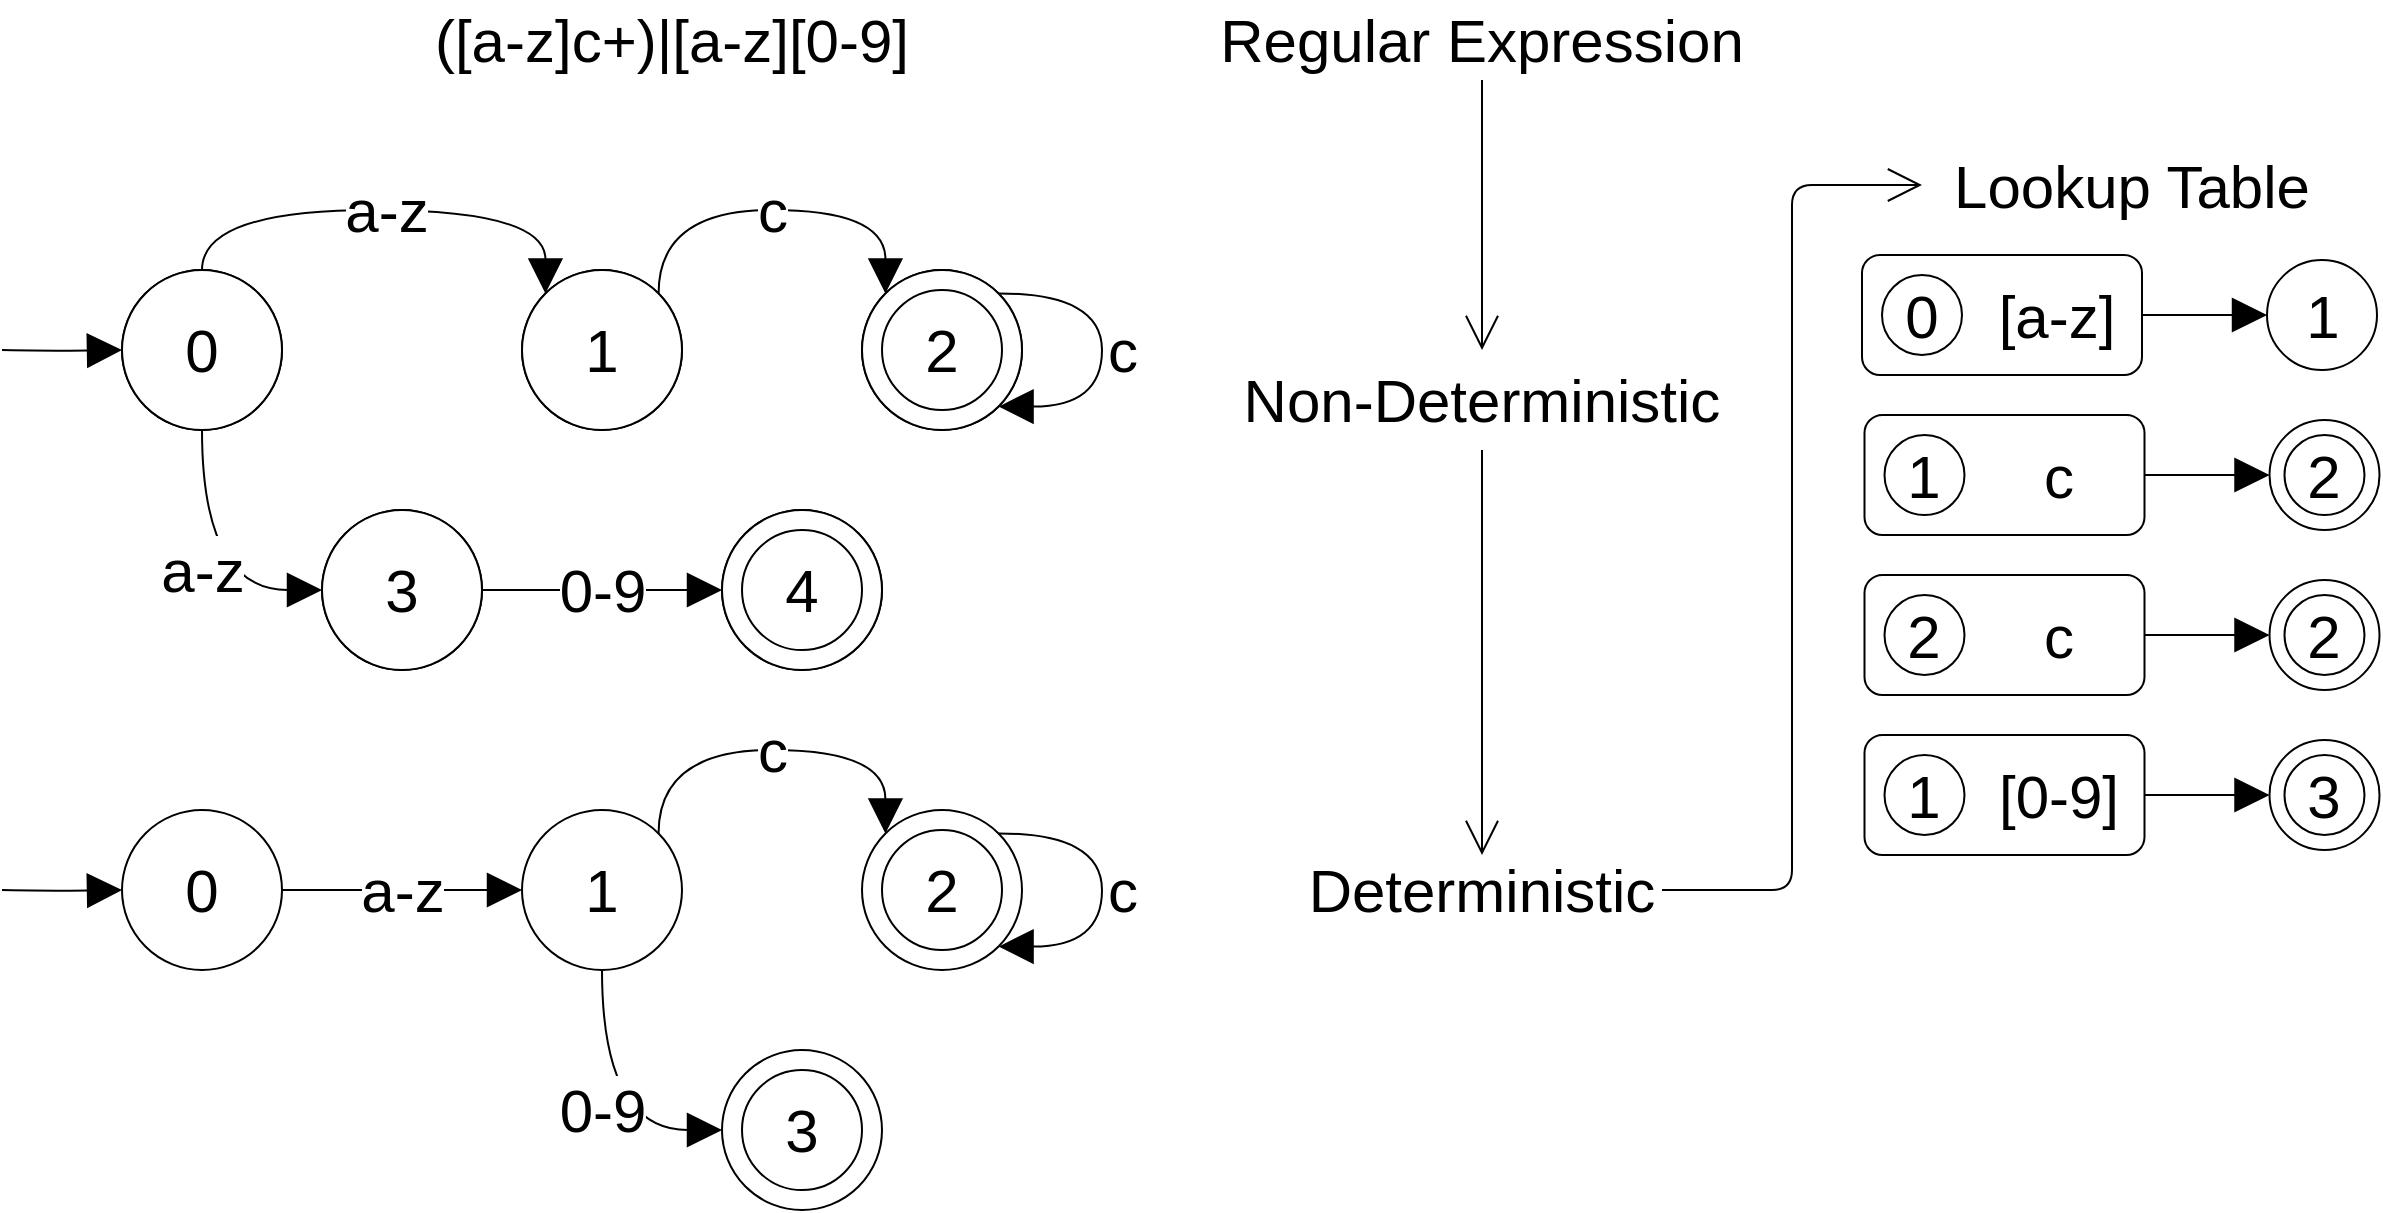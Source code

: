<mxfile>
    <diagram id="Se64F-58pV_5hdiEMO8w" name="Page-1">
        <mxGraphModel dx="1053" dy="2279" grid="1" gridSize="10" guides="1" tooltips="1" connect="1" arrows="1" fold="1" page="1" pageScale="1" pageWidth="850" pageHeight="1100" math="0" shadow="0">
            <root>
                <mxCell id="0"/>
                <mxCell id="1" parent="0"/>
                <mxCell id="65" value="1" style="ellipse;whiteSpace=wrap;html=1;aspect=fixed;fontSize=30;strokeColor=#000000;" vertex="1" parent="1">
                    <mxGeometry x="1172.5" y="65" width="55" height="55" as="geometry"/>
                </mxCell>
                <mxCell id="82" style="edgeStyle=orthogonalEdgeStyle;curved=1;html=1;exitX=1;exitY=0.5;exitDx=0;exitDy=0;entryX=0;entryY=0.5;entryDx=0;entryDy=0;fontSize=30;endArrow=block;endFill=1;endSize=15;" edge="1" parent="1" source="64" target="65">
                    <mxGeometry relative="1" as="geometry"/>
                </mxCell>
                <mxCell id="64" value="" style="rounded=1;whiteSpace=wrap;html=1;fontSize=30;strokeColor=#000000;" vertex="1" parent="1">
                    <mxGeometry x="970" y="62.5" width="140" height="60" as="geometry"/>
                </mxCell>
                <mxCell id="11" value="a-z" style="edgeStyle=orthogonalEdgeStyle;html=1;exitX=0.5;exitY=0;exitDx=0;exitDy=0;entryX=0;entryY=0;entryDx=0;entryDy=0;fontSize=30;endArrow=block;endFill=1;endSize=15;curved=1;" edge="1" parent="1" source="2" target="5">
                    <mxGeometry relative="1" as="geometry">
                        <Array as="points">
                            <mxPoint x="140" y="40"/>
                            <mxPoint x="312" y="40"/>
                        </Array>
                    </mxGeometry>
                </mxCell>
                <mxCell id="18" value="a-z" style="edgeStyle=orthogonalEdgeStyle;curved=1;html=1;exitX=0.5;exitY=1;exitDx=0;exitDy=0;entryX=0;entryY=0.5;entryDx=0;entryDy=0;fontSize=30;endArrow=block;endFill=1;endSize=15;" edge="1" parent="1" source="2" target="16">
                    <mxGeometry relative="1" as="geometry"/>
                </mxCell>
                <mxCell id="35" style="edgeStyle=orthogonalEdgeStyle;curved=1;html=1;fontSize=30;endArrow=block;endFill=1;endSize=15;entryX=0;entryY=0.5;entryDx=0;entryDy=0;" edge="1" parent="1" target="2">
                    <mxGeometry relative="1" as="geometry">
                        <mxPoint x="40" y="60" as="targetPoint"/>
                        <mxPoint x="40" y="110" as="sourcePoint"/>
                    </mxGeometry>
                </mxCell>
                <mxCell id="2" value="0" style="ellipse;whiteSpace=wrap;html=1;aspect=fixed;fontSize=30;" vertex="1" parent="1">
                    <mxGeometry x="100" y="70" width="80" height="80" as="geometry"/>
                </mxCell>
                <mxCell id="14" value="c" style="edgeStyle=orthogonalEdgeStyle;curved=1;html=1;exitX=1;exitY=0;exitDx=0;exitDy=0;entryX=0;entryY=0;entryDx=0;entryDy=0;fontSize=30;endArrow=block;endFill=1;endSize=15;" edge="1" parent="1" source="5" target="6">
                    <mxGeometry relative="1" as="geometry">
                        <Array as="points">
                            <mxPoint x="368" y="40"/>
                            <mxPoint x="482" y="40"/>
                        </Array>
                    </mxGeometry>
                </mxCell>
                <mxCell id="5" value="1" style="ellipse;whiteSpace=wrap;html=1;aspect=fixed;fontSize=30;" vertex="1" parent="1">
                    <mxGeometry x="300" y="70" width="80" height="80" as="geometry"/>
                </mxCell>
                <mxCell id="6" value="2" style="ellipse;whiteSpace=wrap;html=1;aspect=fixed;fontSize=30;" vertex="1" parent="1">
                    <mxGeometry x="470" y="70" width="80" height="80" as="geometry"/>
                </mxCell>
                <mxCell id="7" value="2" style="ellipse;whiteSpace=wrap;html=1;aspect=fixed;fontSize=30;" vertex="1" parent="1">
                    <mxGeometry x="480" y="80" width="60" height="60" as="geometry"/>
                </mxCell>
                <mxCell id="13" value="([a-z]c+)|[a-z][0-9]" style="text;html=1;strokeColor=none;fillColor=none;align=center;verticalAlign=middle;whiteSpace=wrap;rounded=0;fontSize=30;" vertex="1" parent="1">
                    <mxGeometry x="100" y="-60" width="550" height="30" as="geometry"/>
                </mxCell>
                <mxCell id="15" value="c" style="edgeStyle=orthogonalEdgeStyle;curved=1;html=1;exitX=1;exitY=0;exitDx=0;exitDy=0;fontSize=30;endArrow=block;endFill=1;endSize=15;entryX=1;entryY=1;entryDx=0;entryDy=0;" edge="1" parent="1" source="6" target="6">
                    <mxGeometry y="10" relative="1" as="geometry">
                        <mxPoint x="570" y="150" as="targetPoint"/>
                        <Array as="points">
                            <mxPoint x="590" y="82"/>
                            <mxPoint x="590" y="139"/>
                        </Array>
                        <mxPoint as="offset"/>
                    </mxGeometry>
                </mxCell>
                <mxCell id="22" value="0-9" style="edgeStyle=orthogonalEdgeStyle;curved=1;html=1;exitX=1;exitY=0.5;exitDx=0;exitDy=0;entryX=0;entryY=0.5;entryDx=0;entryDy=0;fontSize=30;endArrow=block;endFill=1;endSize=15;" edge="1" parent="1" source="16" target="19">
                    <mxGeometry relative="1" as="geometry"/>
                </mxCell>
                <mxCell id="16" value="3" style="ellipse;whiteSpace=wrap;html=1;aspect=fixed;fontSize=30;" vertex="1" parent="1">
                    <mxGeometry x="200" y="190" width="80" height="80" as="geometry"/>
                </mxCell>
                <mxCell id="19" value="2" style="ellipse;whiteSpace=wrap;html=1;aspect=fixed;fontSize=30;" vertex="1" parent="1">
                    <mxGeometry x="400" y="190" width="80" height="80" as="geometry"/>
                </mxCell>
                <mxCell id="20" value="4" style="ellipse;whiteSpace=wrap;html=1;aspect=fixed;fontSize=30;" vertex="1" parent="1">
                    <mxGeometry x="410" y="200" width="60" height="60" as="geometry"/>
                </mxCell>
                <mxCell id="36" value="a-z" style="edgeStyle=orthogonalEdgeStyle;html=1;exitX=1;exitY=0.5;exitDx=0;exitDy=0;entryX=0;entryY=0.5;entryDx=0;entryDy=0;fontSize=30;endArrow=block;endFill=1;endSize=15;curved=1;" edge="1" parent="1" source="39" target="41">
                    <mxGeometry relative="1" as="geometry">
                        <Array as="points">
                            <mxPoint x="250" y="380"/>
                            <mxPoint x="250" y="380"/>
                        </Array>
                    </mxGeometry>
                </mxCell>
                <mxCell id="38" style="edgeStyle=orthogonalEdgeStyle;curved=1;html=1;fontSize=30;endArrow=block;endFill=1;endSize=15;entryX=0;entryY=0.5;entryDx=0;entryDy=0;" edge="1" parent="1" target="39">
                    <mxGeometry relative="1" as="geometry">
                        <mxPoint x="40" y="330" as="targetPoint"/>
                        <mxPoint x="40" y="380" as="sourcePoint"/>
                    </mxGeometry>
                </mxCell>
                <mxCell id="39" value="0" style="ellipse;whiteSpace=wrap;html=1;aspect=fixed;fontSize=30;strokeColor=#000000;" vertex="1" parent="1">
                    <mxGeometry x="100" y="340" width="80" height="80" as="geometry"/>
                </mxCell>
                <mxCell id="40" value="c" style="edgeStyle=orthogonalEdgeStyle;curved=1;html=1;exitX=1;exitY=0;exitDx=0;exitDy=0;entryX=0;entryY=0;entryDx=0;entryDy=0;fontSize=30;endArrow=block;endFill=1;endSize=15;" edge="1" parent="1" source="41" target="42">
                    <mxGeometry relative="1" as="geometry">
                        <Array as="points">
                            <mxPoint x="368" y="310"/>
                            <mxPoint x="482" y="310"/>
                        </Array>
                    </mxGeometry>
                </mxCell>
                <mxCell id="41" value="1" style="ellipse;whiteSpace=wrap;html=1;aspect=fixed;fontSize=30;strokeColor=#000000;" vertex="1" parent="1">
                    <mxGeometry x="300" y="340" width="80" height="80" as="geometry"/>
                </mxCell>
                <mxCell id="42" value="2" style="ellipse;whiteSpace=wrap;html=1;aspect=fixed;fontSize=30;strokeColor=#000000;" vertex="1" parent="1">
                    <mxGeometry x="470" y="340" width="80" height="80" as="geometry"/>
                </mxCell>
                <mxCell id="43" value="2" style="ellipse;whiteSpace=wrap;html=1;aspect=fixed;fontSize=30;strokeColor=#000000;" vertex="1" parent="1">
                    <mxGeometry x="480" y="350" width="60" height="60" as="geometry"/>
                </mxCell>
                <mxCell id="44" value="c" style="edgeStyle=orthogonalEdgeStyle;curved=1;html=1;exitX=1;exitY=0;exitDx=0;exitDy=0;fontSize=30;endArrow=block;endFill=1;endSize=15;entryX=1;entryY=1;entryDx=0;entryDy=0;" edge="1" parent="1" source="42" target="42">
                    <mxGeometry y="10" relative="1" as="geometry">
                        <mxPoint x="570" y="420" as="targetPoint"/>
                        <Array as="points">
                            <mxPoint x="590" y="352"/>
                            <mxPoint x="590" y="409"/>
                        </Array>
                        <mxPoint as="offset"/>
                    </mxGeometry>
                </mxCell>
                <mxCell id="45" value="0-9" style="edgeStyle=orthogonalEdgeStyle;curved=1;html=1;exitX=0.5;exitY=1;exitDx=0;exitDy=0;entryX=0;entryY=0.5;entryDx=0;entryDy=0;fontSize=30;endArrow=block;endFill=1;endSize=15;" edge="1" parent="1" source="41" target="47">
                    <mxGeometry relative="1" as="geometry">
                        <mxPoint x="280" y="500" as="sourcePoint"/>
                    </mxGeometry>
                </mxCell>
                <mxCell id="47" value="2" style="ellipse;whiteSpace=wrap;html=1;aspect=fixed;fontSize=30;strokeColor=#000000;" vertex="1" parent="1">
                    <mxGeometry x="400" y="460" width="80" height="80" as="geometry"/>
                </mxCell>
                <mxCell id="48" value="3" style="ellipse;whiteSpace=wrap;html=1;aspect=fixed;fontSize=30;strokeColor=#000000;" vertex="1" parent="1">
                    <mxGeometry x="410" y="470" width="60" height="60" as="geometry"/>
                </mxCell>
                <mxCell id="88" style="edgeStyle=orthogonalEdgeStyle;curved=1;html=1;exitX=0.5;exitY=1;exitDx=0;exitDy=0;entryX=0.5;entryY=0;entryDx=0;entryDy=0;fontSize=30;endArrow=open;endFill=0;endSize=15;" edge="1" parent="1" source="49" target="50">
                    <mxGeometry relative="1" as="geometry"/>
                </mxCell>
                <mxCell id="49" value="Non-Deterministic" style="text;html=1;strokeColor=none;fillColor=none;align=center;verticalAlign=middle;whiteSpace=wrap;rounded=0;fontSize=30;" vertex="1" parent="1">
                    <mxGeometry x="630" y="110" width="300" height="50" as="geometry"/>
                </mxCell>
                <mxCell id="89" style="edgeStyle=orthogonalEdgeStyle;html=1;exitX=1;exitY=0.5;exitDx=0;exitDy=0;entryX=0;entryY=0.5;entryDx=0;entryDy=0;fontSize=30;endArrow=open;endFill=0;endSize=15;" edge="1" parent="1" source="50" target="86">
                    <mxGeometry relative="1" as="geometry"/>
                </mxCell>
                <mxCell id="50" value="Deterministic" style="text;html=1;strokeColor=none;fillColor=none;align=center;verticalAlign=middle;whiteSpace=wrap;rounded=0;fontSize=30;" vertex="1" parent="1">
                    <mxGeometry x="690" y="362.5" width="180" height="35" as="geometry"/>
                </mxCell>
                <mxCell id="87" style="edgeStyle=orthogonalEdgeStyle;curved=1;html=1;exitX=0.5;exitY=1;exitDx=0;exitDy=0;entryX=0.5;entryY=0;entryDx=0;entryDy=0;fontSize=30;endArrow=open;endFill=0;endSize=15;" edge="1" parent="1" source="51" target="49">
                    <mxGeometry relative="1" as="geometry"/>
                </mxCell>
                <mxCell id="51" value="Regular Expression" style="text;html=1;strokeColor=none;fillColor=none;align=center;verticalAlign=middle;whiteSpace=wrap;rounded=0;fontSize=30;" vertex="1" parent="1">
                    <mxGeometry x="630" y="-65" width="300" height="40" as="geometry"/>
                </mxCell>
                <mxCell id="52" value="0" style="ellipse;whiteSpace=wrap;html=1;aspect=fixed;fontSize=30;strokeColor=#000000;" vertex="1" parent="1">
                    <mxGeometry x="980" y="72.5" width="40" height="40" as="geometry"/>
                </mxCell>
                <mxCell id="53" value="[a-z]" style="text;html=1;strokeColor=none;fillColor=none;align=center;verticalAlign=middle;whiteSpace=wrap;rounded=0;fontSize=30;" vertex="1" parent="1">
                    <mxGeometry x="1030" y="77.5" width="75" height="30" as="geometry"/>
                </mxCell>
                <mxCell id="66" value="2" style="ellipse;whiteSpace=wrap;html=1;aspect=fixed;fontSize=30;strokeColor=#000000;" vertex="1" parent="1">
                    <mxGeometry x="1173.75" y="145" width="55" height="55" as="geometry"/>
                </mxCell>
                <mxCell id="83" style="edgeStyle=orthogonalEdgeStyle;curved=1;html=1;exitX=1;exitY=0.5;exitDx=0;exitDy=0;entryX=0;entryY=0.5;entryDx=0;entryDy=0;fontSize=30;endArrow=block;endFill=1;endSize=15;" edge="1" parent="1" source="67" target="66">
                    <mxGeometry relative="1" as="geometry"/>
                </mxCell>
                <mxCell id="67" value="" style="rounded=1;whiteSpace=wrap;html=1;fontSize=30;strokeColor=#000000;" vertex="1" parent="1">
                    <mxGeometry x="971.25" y="142.5" width="140" height="60" as="geometry"/>
                </mxCell>
                <mxCell id="68" value="1" style="ellipse;whiteSpace=wrap;html=1;aspect=fixed;fontSize=30;strokeColor=#000000;" vertex="1" parent="1">
                    <mxGeometry x="981.25" y="152.5" width="40" height="40" as="geometry"/>
                </mxCell>
                <mxCell id="69" value="c" style="text;html=1;strokeColor=none;fillColor=none;align=center;verticalAlign=middle;whiteSpace=wrap;rounded=0;fontSize=30;" vertex="1" parent="1">
                    <mxGeometry x="1031.25" y="157.5" width="75" height="30" as="geometry"/>
                </mxCell>
                <mxCell id="70" value="2" style="ellipse;whiteSpace=wrap;html=1;aspect=fixed;fontSize=30;strokeColor=#000000;" vertex="1" parent="1">
                    <mxGeometry x="1173.75" y="225" width="55" height="55" as="geometry"/>
                </mxCell>
                <mxCell id="84" style="edgeStyle=orthogonalEdgeStyle;curved=1;html=1;exitX=1;exitY=0.5;exitDx=0;exitDy=0;entryX=0;entryY=0.5;entryDx=0;entryDy=0;fontSize=30;endArrow=block;endFill=1;endSize=15;" edge="1" parent="1" source="71" target="70">
                    <mxGeometry relative="1" as="geometry"/>
                </mxCell>
                <mxCell id="71" value="" style="rounded=1;whiteSpace=wrap;html=1;fontSize=30;strokeColor=#000000;" vertex="1" parent="1">
                    <mxGeometry x="971.25" y="222.5" width="140" height="60" as="geometry"/>
                </mxCell>
                <mxCell id="72" value="2" style="ellipse;whiteSpace=wrap;html=1;aspect=fixed;fontSize=30;strokeColor=#000000;" vertex="1" parent="1">
                    <mxGeometry x="981.25" y="232.5" width="40" height="40" as="geometry"/>
                </mxCell>
                <mxCell id="73" value="c" style="text;html=1;strokeColor=none;fillColor=none;align=center;verticalAlign=middle;whiteSpace=wrap;rounded=0;fontSize=30;" vertex="1" parent="1">
                    <mxGeometry x="1031.25" y="237.5" width="75" height="30" as="geometry"/>
                </mxCell>
                <mxCell id="74" value="2" style="ellipse;whiteSpace=wrap;html=1;aspect=fixed;fontSize=30;strokeColor=#000000;" vertex="1" parent="1">
                    <mxGeometry x="1181.25" y="152.5" width="40" height="40" as="geometry"/>
                </mxCell>
                <mxCell id="75" value="2" style="ellipse;whiteSpace=wrap;html=1;aspect=fixed;fontSize=30;strokeColor=#000000;" vertex="1" parent="1">
                    <mxGeometry x="1181.25" y="232.5" width="40" height="40" as="geometry"/>
                </mxCell>
                <mxCell id="77" value="2" style="ellipse;whiteSpace=wrap;html=1;aspect=fixed;fontSize=30;strokeColor=#000000;" vertex="1" parent="1">
                    <mxGeometry x="1173.75" y="305" width="55" height="55" as="geometry"/>
                </mxCell>
                <mxCell id="85" style="edgeStyle=orthogonalEdgeStyle;curved=1;html=1;exitX=1;exitY=0.5;exitDx=0;exitDy=0;entryX=0;entryY=0.5;entryDx=0;entryDy=0;fontSize=30;endArrow=block;endFill=1;endSize=15;" edge="1" parent="1" source="78" target="77">
                    <mxGeometry relative="1" as="geometry"/>
                </mxCell>
                <mxCell id="78" value="" style="rounded=1;whiteSpace=wrap;html=1;fontSize=30;strokeColor=#000000;" vertex="1" parent="1">
                    <mxGeometry x="971.25" y="302.5" width="140" height="60" as="geometry"/>
                </mxCell>
                <mxCell id="79" value="1" style="ellipse;whiteSpace=wrap;html=1;aspect=fixed;fontSize=30;strokeColor=#000000;" vertex="1" parent="1">
                    <mxGeometry x="981.25" y="312.5" width="40" height="40" as="geometry"/>
                </mxCell>
                <mxCell id="80" value="[0-9]" style="text;html=1;strokeColor=none;fillColor=none;align=center;verticalAlign=middle;whiteSpace=wrap;rounded=0;fontSize=30;" vertex="1" parent="1">
                    <mxGeometry x="1031.25" y="317.5" width="75" height="30" as="geometry"/>
                </mxCell>
                <mxCell id="81" value="3" style="ellipse;whiteSpace=wrap;html=1;aspect=fixed;fontSize=30;strokeColor=#000000;" vertex="1" parent="1">
                    <mxGeometry x="1181.25" y="312.5" width="40" height="40" as="geometry"/>
                </mxCell>
                <mxCell id="86" value="Lookup Table" style="text;html=1;strokeColor=none;fillColor=none;align=center;verticalAlign=middle;whiteSpace=wrap;rounded=0;fontSize=30;" vertex="1" parent="1">
                    <mxGeometry x="1000" y="12.5" width="210" height="30" as="geometry"/>
                </mxCell>
                <mxCell id="90" value="0" style="ellipse;whiteSpace=wrap;html=1;aspect=fixed;fontSize=30;strokeColor=#000000;" vertex="1" parent="1">
                    <mxGeometry x="100" y="70" width="80" height="80" as="geometry"/>
                </mxCell>
                <mxCell id="91" value="1" style="ellipse;whiteSpace=wrap;html=1;aspect=fixed;fontSize=30;strokeColor=#000000;" vertex="1" parent="1">
                    <mxGeometry x="300" y="70" width="80" height="80" as="geometry"/>
                </mxCell>
                <mxCell id="92" value="3" style="ellipse;whiteSpace=wrap;html=1;aspect=fixed;fontSize=30;strokeColor=#000000;" vertex="1" parent="1">
                    <mxGeometry x="200" y="190" width="80" height="80" as="geometry"/>
                </mxCell>
                <mxCell id="93" value="2" style="ellipse;whiteSpace=wrap;html=1;aspect=fixed;fontSize=30;strokeColor=#000000;" vertex="1" parent="1">
                    <mxGeometry x="400" y="190" width="80" height="80" as="geometry"/>
                </mxCell>
                <mxCell id="94" value="4" style="ellipse;whiteSpace=wrap;html=1;aspect=fixed;fontSize=30;strokeColor=#000000;" vertex="1" parent="1">
                    <mxGeometry x="410" y="200" width="60" height="60" as="geometry"/>
                </mxCell>
                <mxCell id="95" value="2" style="ellipse;whiteSpace=wrap;html=1;aspect=fixed;fontSize=30;strokeColor=#000000;" vertex="1" parent="1">
                    <mxGeometry x="470" y="70" width="80" height="80" as="geometry"/>
                </mxCell>
                <mxCell id="96" value="2" style="ellipse;whiteSpace=wrap;html=1;aspect=fixed;fontSize=30;strokeColor=#000000;" vertex="1" parent="1">
                    <mxGeometry x="480" y="80" width="60" height="60" as="geometry"/>
                </mxCell>
            </root>
        </mxGraphModel>
    </diagram>
</mxfile>